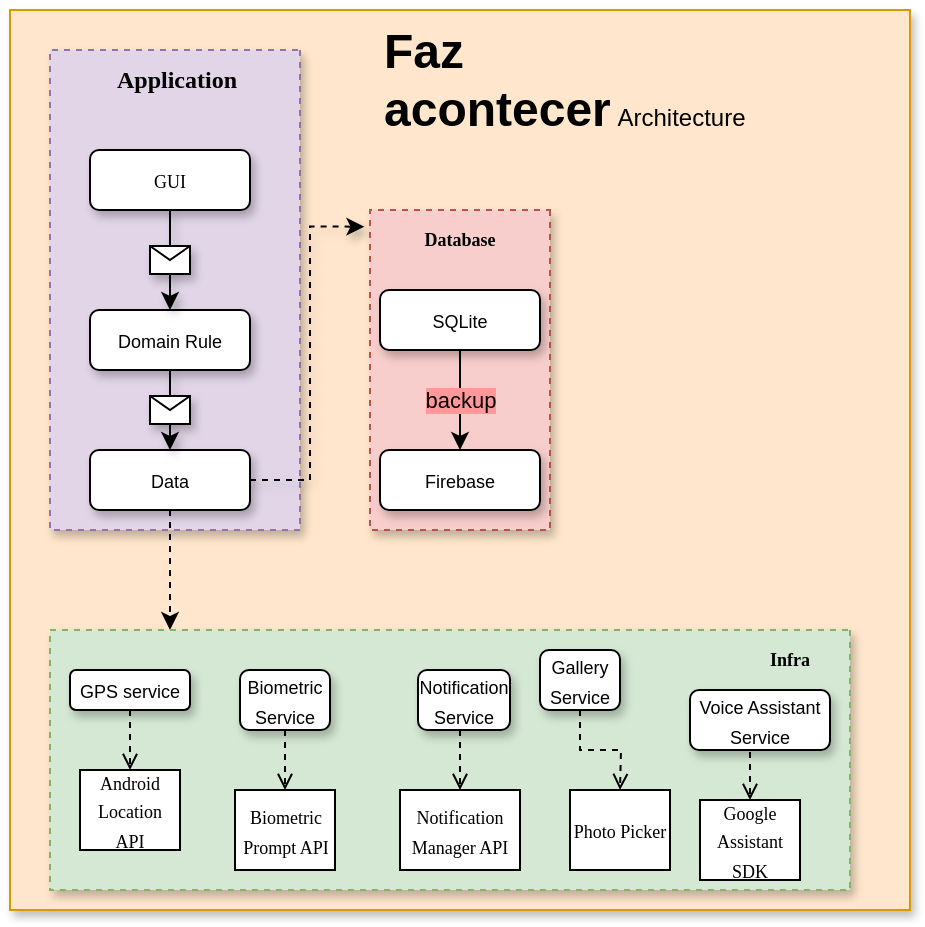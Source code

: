 <mxfile version="28.2.0">
  <diagram id="ftWZq_VRNbrS53hTb8M5" name="Página-1">
    <mxGraphModel grid="1" page="1" gridSize="10" guides="1" tooltips="1" connect="1" arrows="1" fold="1" pageScale="1" pageWidth="827" pageHeight="1169" background="#ffffff" math="0" shadow="0">
      <root>
        <mxCell id="0" />
        <mxCell id="1" parent="0" />
        <mxCell id="ky9jY6T5JHGda51nhSNB-2" value="" style="whiteSpace=wrap;html=1;aspect=fixed;labelBackgroundColor=#FFF4C3;textShadow=1;labelBorderColor=#FFF4C3;fillColor=#ffe6cc;strokeColor=#d79b00;glass=0;rounded=0;shadow=1;movable=1;resizable=1;rotatable=1;deletable=1;editable=1;locked=0;connectable=1;container=0;" vertex="1" parent="1">
          <mxGeometry x="130" y="70" width="450" height="450" as="geometry">
            <mxRectangle x="140" y="90" width="50" height="40" as="alternateBounds" />
          </mxGeometry>
        </mxCell>
        <mxCell id="ky9jY6T5JHGda51nhSNB-30" value="" style="rounded=0;whiteSpace=wrap;html=1;direction=south;fillColor=#e1d5e7;strokeColor=#9673a6;dashed=1;shadow=1;" vertex="1" parent="1">
          <mxGeometry x="150" y="90" width="125" height="240" as="geometry" />
        </mxCell>
        <mxCell id="ky9jY6T5JHGda51nhSNB-4" value="Application&amp;nbsp;" style="text;html=1;align=center;verticalAlign=middle;whiteSpace=wrap;rounded=0;fontFamily=Verdana;shadow=1;textShadow=0;fontStyle=1" vertex="1" parent="1">
          <mxGeometry x="160" y="90" width="110" height="30" as="geometry" />
        </mxCell>
        <mxCell id="ky9jY6T5JHGda51nhSNB-7" value="&lt;font style=&quot;font-size: 9px;&quot; face=&quot;Verdana&quot;&gt;GUI&lt;/font&gt;" style="rounded=1;whiteSpace=wrap;html=1;shadow=1;" vertex="1" parent="1">
          <mxGeometry x="170" y="140" width="80" height="30" as="geometry" />
        </mxCell>
        <mxCell id="ky9jY6T5JHGda51nhSNB-9" value="&lt;font style=&quot;font-size: 9px;&quot;&gt;Domain Rule&lt;/font&gt;" style="rounded=1;whiteSpace=wrap;html=1;shadow=1;" vertex="1" parent="1">
          <mxGeometry x="170" y="220" width="80" height="30" as="geometry" />
        </mxCell>
        <mxCell id="ky9jY6T5JHGda51nhSNB-31" style="edgeStyle=orthogonalEdgeStyle;rounded=0;orthogonalLoop=1;jettySize=auto;html=1;exitX=1;exitY=0.5;exitDx=0;exitDy=0;dashed=1;shadow=1;entryX=0.052;entryY=1.031;entryDx=0;entryDy=0;entryPerimeter=0;" edge="1" parent="1" source="ky9jY6T5JHGda51nhSNB-10" target="ky9jY6T5JHGda51nhSNB-32">
          <mxGeometry relative="1" as="geometry">
            <mxPoint x="310" y="305" as="targetPoint" />
          </mxGeometry>
        </mxCell>
        <mxCell id="ky9jY6T5JHGda51nhSNB-10" value="&lt;font style=&quot;font-size: 9px;&quot;&gt;Data&lt;/font&gt;" style="rounded=1;whiteSpace=wrap;html=1;shadow=1;" vertex="1" parent="1">
          <mxGeometry x="170" y="290" width="80" height="30" as="geometry" />
        </mxCell>
        <mxCell id="ky9jY6T5JHGda51nhSNB-17" value="" style="endArrow=classic;html=1;rounded=0;entryX=0.5;entryY=0;entryDx=0;entryDy=0;shadow=1;" edge="1" parent="1" target="ky9jY6T5JHGda51nhSNB-9">
          <mxGeometry relative="1" as="geometry">
            <mxPoint x="210" y="170" as="sourcePoint" />
            <mxPoint x="310" y="170" as="targetPoint" />
          </mxGeometry>
        </mxCell>
        <mxCell id="ky9jY6T5JHGda51nhSNB-18" value="" style="shape=message;html=1;outlineConnect=0;shadow=1;" vertex="1" parent="ky9jY6T5JHGda51nhSNB-17">
          <mxGeometry width="20" height="14" relative="1" as="geometry">
            <mxPoint x="-10" y="-7" as="offset" />
          </mxGeometry>
        </mxCell>
        <mxCell id="ky9jY6T5JHGda51nhSNB-27" value="" style="endArrow=classic;html=1;rounded=0;shadow=1;" edge="1" parent="1" target="ky9jY6T5JHGda51nhSNB-10">
          <mxGeometry relative="1" as="geometry">
            <mxPoint x="210" y="250" as="sourcePoint" />
            <mxPoint x="310" y="250" as="targetPoint" />
          </mxGeometry>
        </mxCell>
        <mxCell id="ky9jY6T5JHGda51nhSNB-28" value="" style="shape=message;html=1;outlineConnect=0;shadow=1;" vertex="1" parent="ky9jY6T5JHGda51nhSNB-27">
          <mxGeometry width="20" height="14" relative="1" as="geometry">
            <mxPoint x="-10" y="-7" as="offset" />
          </mxGeometry>
        </mxCell>
        <mxCell id="ky9jY6T5JHGda51nhSNB-32" value="" style="rounded=0;whiteSpace=wrap;html=1;direction=south;dashed=1;fillColor=#f8cecc;strokeColor=#b85450;shadow=1;" vertex="1" parent="1">
          <mxGeometry x="310" y="170" width="90" height="160" as="geometry" />
        </mxCell>
        <mxCell id="ky9jY6T5JHGda51nhSNB-33" value="Database" style="text;html=1;align=center;verticalAlign=middle;whiteSpace=wrap;rounded=0;fontSize=9;fontFamily=Verdana;shadow=1;fontStyle=1" vertex="1" parent="1">
          <mxGeometry x="325" y="170" width="60" height="30" as="geometry" />
        </mxCell>
        <mxCell id="ky9jY6T5JHGda51nhSNB-34" value="&lt;font style=&quot;font-size: 9px;&quot;&gt;SQLite&lt;/font&gt;" style="rounded=1;whiteSpace=wrap;html=1;glass=0;shadow=1;" vertex="1" parent="1">
          <mxGeometry x="315" y="210" width="80" height="30" as="geometry" />
        </mxCell>
        <mxCell id="ky9jY6T5JHGda51nhSNB-38" value="&lt;font style=&quot;font-size: 9px;&quot;&gt;Firebase&lt;/font&gt;" style="rounded=1;whiteSpace=wrap;html=1;glass=0;shadow=1;" vertex="1" parent="1">
          <mxGeometry x="315" y="290" width="80" height="30" as="geometry" />
        </mxCell>
        <mxCell id="ky9jY6T5JHGda51nhSNB-39" value="" style="endArrow=classic;html=1;rounded=0;exitX=0.5;exitY=1;exitDx=0;exitDy=0;dashed=1;" edge="1" parent="1" source="ky9jY6T5JHGda51nhSNB-10">
          <mxGeometry width="50" height="50" relative="1" as="geometry">
            <mxPoint x="250" y="410" as="sourcePoint" />
            <mxPoint x="210" y="380" as="targetPoint" />
          </mxGeometry>
        </mxCell>
        <mxCell id="ky9jY6T5JHGda51nhSNB-40" value="" style="rounded=0;whiteSpace=wrap;html=1;direction=south;dashed=1;fillColor=#d5e8d4;strokeColor=#82b366;shadow=1;" vertex="1" parent="1">
          <mxGeometry x="150" y="380" width="400" height="130" as="geometry" />
        </mxCell>
        <mxCell id="ky9jY6T5JHGda51nhSNB-41" value="Infra" style="text;html=1;align=center;verticalAlign=middle;whiteSpace=wrap;rounded=0;fontSize=9;fontFamily=Verdana;shadow=1;fontStyle=1" vertex="1" parent="1">
          <mxGeometry x="490" y="380" width="60" height="30" as="geometry" />
        </mxCell>
        <mxCell id="ky9jY6T5JHGda51nhSNB-53" value="" style="edgeStyle=orthogonalEdgeStyle;rounded=0;orthogonalLoop=1;jettySize=auto;html=1;dashed=1;endArrow=open;endFill=0;" edge="1" parent="1" source="ky9jY6T5JHGda51nhSNB-42">
          <mxGeometry relative="1" as="geometry">
            <mxPoint x="190.0" y="450.0" as="targetPoint" />
          </mxGeometry>
        </mxCell>
        <mxCell id="ky9jY6T5JHGda51nhSNB-42" value="&lt;font style=&quot;font-size: 9px;&quot;&gt;GPS service&lt;/font&gt;" style="rounded=1;whiteSpace=wrap;html=1;glass=0;shadow=1;" vertex="1" parent="1">
          <mxGeometry x="160" y="400" width="60" height="20" as="geometry" />
        </mxCell>
        <mxCell id="ky9jY6T5JHGda51nhSNB-44" value="" style="endArrow=classic;html=1;rounded=0;exitX=0.5;exitY=1;exitDx=0;exitDy=0;entryX=0.5;entryY=0;entryDx=0;entryDy=0;" edge="1" parent="1" source="ky9jY6T5JHGda51nhSNB-34" target="ky9jY6T5JHGda51nhSNB-38">
          <mxGeometry relative="1" as="geometry">
            <mxPoint x="280" y="340" as="sourcePoint" />
            <mxPoint x="380" y="340" as="targetPoint" />
          </mxGeometry>
        </mxCell>
        <mxCell id="ky9jY6T5JHGda51nhSNB-45" value="backup" style="edgeLabel;resizable=0;html=1;;align=center;verticalAlign=middle;labelBackgroundColor=#FF9999;" connectable="0" vertex="1" parent="ky9jY6T5JHGda51nhSNB-44">
          <mxGeometry relative="1" as="geometry" />
        </mxCell>
        <mxCell id="ky9jY6T5JHGda51nhSNB-47" value="&lt;font style=&quot;font-size: 9px;&quot;&gt;Biometric Service&lt;/font&gt;" style="rounded=1;whiteSpace=wrap;html=1;glass=0;shadow=1;" vertex="1" parent="1">
          <mxGeometry x="245" y="400" width="45" height="30" as="geometry" />
        </mxCell>
        <mxCell id="ky9jY6T5JHGda51nhSNB-48" value="&lt;font style=&quot;font-size: 9px;&quot;&gt;Notification Service&lt;/font&gt;" style="rounded=1;whiteSpace=wrap;html=1;glass=0;shadow=1;" vertex="1" parent="1">
          <mxGeometry x="334" y="400" width="46" height="30" as="geometry" />
        </mxCell>
        <mxCell id="ky9jY6T5JHGda51nhSNB-49" value="&lt;font style=&quot;font-size: 9px;&quot;&gt;Gallery Service&lt;/font&gt;" style="rounded=1;whiteSpace=wrap;html=1;glass=0;shadow=1;" vertex="1" parent="1">
          <mxGeometry x="395" y="390" width="40" height="30" as="geometry" />
        </mxCell>
        <mxCell id="ky9jY6T5JHGda51nhSNB-51" value="&lt;font style=&quot;font-size: 9px;&quot;&gt;Voice Assistant Service&lt;/font&gt;" style="rounded=1;whiteSpace=wrap;html=1;glass=0;shadow=1;" vertex="1" parent="1">
          <mxGeometry x="470" y="410" width="70" height="30" as="geometry" />
        </mxCell>
        <mxCell id="ky9jY6T5JHGda51nhSNB-56" value="&lt;font style=&quot;font-size: 9px;&quot; face=&quot;Verdana&quot;&gt;Android Location API&lt;/font&gt;" style="rounded=0;whiteSpace=wrap;html=1;" vertex="1" parent="1">
          <mxGeometry x="165" y="450" width="50" height="40" as="geometry" />
        </mxCell>
        <mxCell id="ky9jY6T5JHGda51nhSNB-57" value="" style="edgeStyle=orthogonalEdgeStyle;rounded=0;orthogonalLoop=1;jettySize=auto;html=1;dashed=1;endArrow=open;endFill=0;" edge="1" parent="1">
          <mxGeometry relative="1" as="geometry">
            <mxPoint x="267.5" y="430" as="sourcePoint" />
            <mxPoint x="267.5" y="460.0" as="targetPoint" />
          </mxGeometry>
        </mxCell>
        <mxCell id="ky9jY6T5JHGda51nhSNB-58" value="&lt;font style=&quot;font-size: 9px;&quot; face=&quot;Verdana&quot;&gt;Biometric Prompt API&lt;/font&gt;" style="rounded=0;whiteSpace=wrap;html=1;" vertex="1" parent="1">
          <mxGeometry x="242.5" y="460" width="50" height="40" as="geometry" />
        </mxCell>
        <mxCell id="ky9jY6T5JHGda51nhSNB-60" value="" style="edgeStyle=orthogonalEdgeStyle;rounded=0;orthogonalLoop=1;jettySize=auto;html=1;dashed=1;endArrow=open;endFill=0;" edge="1" parent="1">
          <mxGeometry relative="1" as="geometry">
            <mxPoint x="355" y="430" as="sourcePoint" />
            <mxPoint x="355.0" y="460.0" as="targetPoint" />
          </mxGeometry>
        </mxCell>
        <mxCell id="ky9jY6T5JHGda51nhSNB-61" value="&lt;font style=&quot;font-size: 9px;&quot; face=&quot;Verdana&quot;&gt;Notification&lt;/font&gt;&lt;div&gt;&lt;font style=&quot;font-size: 9px;&quot; face=&quot;Verdana&quot;&gt;Manager API&lt;/font&gt;&lt;/div&gt;" style="rounded=0;whiteSpace=wrap;html=1;" vertex="1" parent="1">
          <mxGeometry x="325" y="460" width="60" height="40" as="geometry" />
        </mxCell>
        <mxCell id="ky9jY6T5JHGda51nhSNB-62" value="" style="edgeStyle=orthogonalEdgeStyle;rounded=0;orthogonalLoop=1;jettySize=auto;html=1;dashed=1;endArrow=open;endFill=0;exitX=0.5;exitY=1;exitDx=0;exitDy=0;" edge="1" parent="1" source="ky9jY6T5JHGda51nhSNB-49">
          <mxGeometry relative="1" as="geometry">
            <mxPoint x="435" y="430" as="sourcePoint" />
            <mxPoint x="435.0" y="460.0" as="targetPoint" />
          </mxGeometry>
        </mxCell>
        <mxCell id="ky9jY6T5JHGda51nhSNB-63" value="&lt;font style=&quot;font-size: 9px;&quot; face=&quot;Verdana&quot;&gt;Photo Picker&lt;/font&gt;" style="rounded=0;whiteSpace=wrap;html=1;" vertex="1" parent="1">
          <mxGeometry x="410" y="460" width="50" height="40" as="geometry" />
        </mxCell>
        <mxCell id="ky9jY6T5JHGda51nhSNB-67" value="&lt;font style=&quot;font-size: 9px;&quot; face=&quot;Verdana&quot;&gt;Google Assistant SDK&lt;/font&gt;" style="rounded=0;whiteSpace=wrap;html=1;" vertex="1" parent="1">
          <mxGeometry x="475" y="465" width="50" height="40" as="geometry" />
        </mxCell>
        <mxCell id="ky9jY6T5JHGda51nhSNB-68" value="" style="edgeStyle=orthogonalEdgeStyle;rounded=0;orthogonalLoop=1;jettySize=auto;html=1;dashed=1;endArrow=open;endFill=0;exitX=0.5;exitY=1;exitDx=0;exitDy=0;" edge="1" parent="1" source="ky9jY6T5JHGda51nhSNB-51">
          <mxGeometry relative="1" as="geometry">
            <mxPoint x="470" y="385.0" as="sourcePoint" />
            <mxPoint x="500.0" y="465.0" as="targetPoint" />
          </mxGeometry>
        </mxCell>
        <mxCell id="ky9jY6T5JHGda51nhSNB-70" value="&lt;h1 style=&quot;margin-top: 0px;&quot;&gt;&lt;span style=&quot;background-color: transparent; color: light-dark(rgb(0, 0, 0), rgb(255, 255, 255));&quot;&gt;Faz acontecer&lt;/span&gt;&lt;span style=&quot;background-color: transparent; color: light-dark(rgb(0, 0, 0), rgb(255, 255, 255)); font-size: 12px; font-weight: normal;&quot;&gt;&amp;nbsp;Architecture&lt;/span&gt;&lt;/h1&gt;" style="text;html=1;whiteSpace=wrap;overflow=hidden;rounded=0;" vertex="1" parent="1">
          <mxGeometry x="315" y="70" width="195" height="120" as="geometry" />
        </mxCell>
      </root>
    </mxGraphModel>
  </diagram>
</mxfile>
